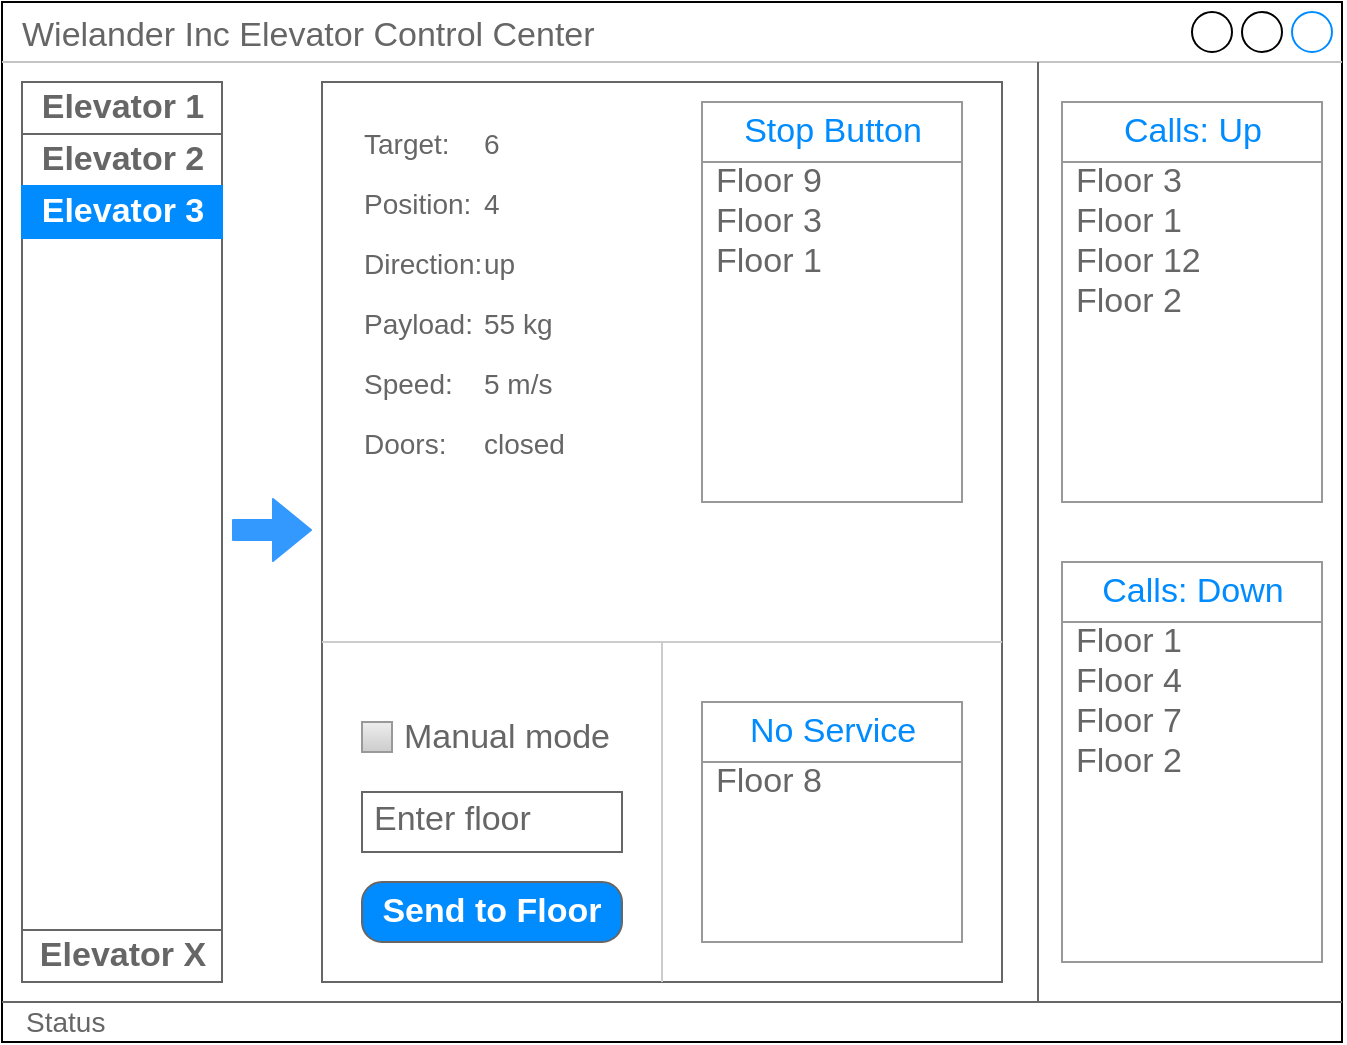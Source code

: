 <mxfile version="14.0.0" type="google"><diagram id="PQNQHYvqHycW9DMmjUgI" name="Page-1"><mxGraphModel dx="1178" dy="609" grid="1" gridSize="10" guides="1" tooltips="1" connect="1" arrows="1" fold="1" page="1" pageScale="1" pageWidth="620" pageHeight="400" math="0" shadow="0"><root><mxCell id="0"/><mxCell id="1" parent="0"/><mxCell id="LNMxJU5vWmfZRi1nmGyG-1" value="Wielander Inc Elevator Control Center" style="strokeWidth=1;shadow=0;dashed=0;align=center;html=1;shape=mxgraph.mockup.containers.window;align=left;verticalAlign=top;spacingLeft=8;strokeColor2=#008cff;strokeColor3=#c4c4c4;fontColor=#666666;mainText=;fontSize=17;labelBackgroundColor=none;" parent="1" vertex="1"><mxGeometry x="10" y="10" width="670" height="520" as="geometry"/></mxCell><mxCell id="hTdMyycVaCwf7Xpm1s4O-20" value="" style="rounded=0;whiteSpace=wrap;html=1;fillColor=none;strokeColor=#666666;" vertex="1" parent="1"><mxGeometry x="170" y="50" width="340" height="450" as="geometry"/></mxCell><mxCell id="LNMxJU5vWmfZRi1nmGyG-2" value="" style="strokeWidth=1;shadow=0;dashed=0;align=center;html=1;shape=mxgraph.mockup.containers.rrect;rSize=0;strokeColor=#666666;" parent="1" vertex="1"><mxGeometry x="20" y="50" width="100" height="450" as="geometry"/></mxCell><mxCell id="LNMxJU5vWmfZRi1nmGyG-3" value="Elevator 1" style="strokeColor=inherit;fillColor=inherit;gradientColor=inherit;strokeWidth=1;shadow=0;dashed=0;align=center;html=1;shape=mxgraph.mockup.containers.rrect;rSize=0;fontSize=17;fontColor=#666666;fontStyle=1;resizeWidth=1;" parent="LNMxJU5vWmfZRi1nmGyG-2" vertex="1"><mxGeometry width="100" height="26" relative="1" as="geometry"/></mxCell><mxCell id="LNMxJU5vWmfZRi1nmGyG-4" value="Elevator 2" style="strokeColor=inherit;fillColor=inherit;gradientColor=inherit;strokeWidth=1;shadow=0;dashed=0;align=center;html=1;shape=mxgraph.mockup.containers.rrect;rSize=0;fontSize=17;fontColor=#666666;fontStyle=1;resizeWidth=1;" parent="LNMxJU5vWmfZRi1nmGyG-2" vertex="1"><mxGeometry width="100" height="26" relative="1" as="geometry"><mxPoint y="26" as="offset"/></mxGeometry></mxCell><mxCell id="LNMxJU5vWmfZRi1nmGyG-5" value="Elevator 3" style="strokeWidth=1;shadow=0;dashed=0;align=center;html=1;shape=mxgraph.mockup.containers.rrect;rSize=0;fontSize=17;fontColor=#ffffff;fontStyle=1;fillColor=#008cff;strokeColor=#008cff;resizeWidth=1;" parent="LNMxJU5vWmfZRi1nmGyG-2" vertex="1"><mxGeometry width="100" height="26" relative="1" as="geometry"><mxPoint y="52" as="offset"/></mxGeometry></mxCell><mxCell id="LNMxJU5vWmfZRi1nmGyG-6" value="Elevator X" style="strokeColor=inherit;fillColor=inherit;gradientColor=inherit;strokeWidth=1;shadow=0;dashed=0;align=center;html=1;shape=mxgraph.mockup.containers.rrect;rSize=0;fontSize=17;fontColor=#666666;fontStyle=1;resizeWidth=1;" parent="LNMxJU5vWmfZRi1nmGyG-2" vertex="1"><mxGeometry y="1" width="100" height="26" relative="1" as="geometry"><mxPoint y="-26" as="offset"/></mxGeometry></mxCell><mxCell id="F4gwCYwo4Am4v6pRvt3W-1" value="" style="shape=flexArrow;endArrow=classic;html=1;width=2.419;endSize=1.484;endWidth=2.674;strokeColor=#666666;" parent="1" edge="1"><mxGeometry width="50" height="50" relative="1" as="geometry"><mxPoint x="436" y="97" as="sourcePoint"/><mxPoint x="436" y="82" as="targetPoint"/></mxGeometry></mxCell><mxCell id="F4gwCYwo4Am4v6pRvt3W-2" value="" style="shape=flexArrow;endArrow=classic;html=1;width=2.419;endSize=1.484;endWidth=2.674;strokeColor=#666666;" parent="1" edge="1"><mxGeometry width="50" height="50" relative="1" as="geometry"><mxPoint x="435" y="143" as="sourcePoint"/><mxPoint x="435" y="156" as="targetPoint"/></mxGeometry></mxCell><mxCell id="F4gwCYwo4Am4v6pRvt3W-5" value="" style="group" parent="1" vertex="1" connectable="0"><mxGeometry x="189" y="71" width="360" height="360" as="geometry"/></mxCell><mxCell id="LNMxJU5vWmfZRi1nmGyG-57" value="" style="group;fontSize=12;" parent="F4gwCYwo4Am4v6pRvt3W-5" vertex="1" connectable="0"><mxGeometry y="30" width="360" height="330" as="geometry"/></mxCell><mxCell id="LNMxJU5vWmfZRi1nmGyG-28" value="Position:" style="text;html=1;strokeColor=none;fillColor=none;align=left;verticalAlign=middle;whiteSpace=wrap;rounded=0;fontSize=14;fontColor=#666666;" parent="LNMxJU5vWmfZRi1nmGyG-57" vertex="1"><mxGeometry width="40" height="20" as="geometry"/></mxCell><mxCell id="LNMxJU5vWmfZRi1nmGyG-30" value="Direction:" style="text;html=1;strokeColor=none;fillColor=none;align=left;verticalAlign=middle;whiteSpace=wrap;rounded=0;fontSize=14;fontColor=#666666;" parent="LNMxJU5vWmfZRi1nmGyG-57" vertex="1"><mxGeometry y="30" width="40" height="20" as="geometry"/></mxCell><mxCell id="LNMxJU5vWmfZRi1nmGyG-31" value="Payload:" style="text;html=1;strokeColor=none;fillColor=none;align=left;verticalAlign=middle;whiteSpace=wrap;rounded=0;fontSize=14;fontColor=#666666;" parent="LNMxJU5vWmfZRi1nmGyG-57" vertex="1"><mxGeometry y="60" width="40" height="20" as="geometry"/></mxCell><mxCell id="LNMxJU5vWmfZRi1nmGyG-32" value="Speed:" style="text;html=1;strokeColor=none;fillColor=none;align=left;verticalAlign=middle;whiteSpace=wrap;rounded=0;fontSize=14;fontColor=#666666;" parent="LNMxJU5vWmfZRi1nmGyG-57" vertex="1"><mxGeometry y="90" width="40" height="20" as="geometry"/></mxCell><mxCell id="LNMxJU5vWmfZRi1nmGyG-33" value="Doors:" style="text;html=1;strokeColor=none;fillColor=none;align=left;verticalAlign=middle;whiteSpace=wrap;rounded=0;fontSize=14;fontColor=#666666;" parent="LNMxJU5vWmfZRi1nmGyG-57" vertex="1"><mxGeometry y="120" width="40" height="20" as="geometry"/></mxCell><mxCell id="LNMxJU5vWmfZRi1nmGyG-42" value="4" style="text;html=1;strokeColor=none;fillColor=none;align=left;verticalAlign=middle;whiteSpace=wrap;rounded=0;fontSize=14;fontColor=#666666;" parent="LNMxJU5vWmfZRi1nmGyG-57" vertex="1"><mxGeometry x="60" width="40" height="20" as="geometry"/></mxCell><mxCell id="LNMxJU5vWmfZRi1nmGyG-43" value="up" style="text;html=1;strokeColor=none;fillColor=none;align=left;verticalAlign=middle;whiteSpace=wrap;rounded=0;fontSize=14;fontColor=#666666;" parent="LNMxJU5vWmfZRi1nmGyG-57" vertex="1"><mxGeometry x="60" y="30" width="40" height="20" as="geometry"/></mxCell><mxCell id="LNMxJU5vWmfZRi1nmGyG-45" value="55 kg" style="text;html=1;strokeColor=none;fillColor=none;align=left;verticalAlign=middle;whiteSpace=wrap;rounded=0;fontSize=14;fontColor=#666666;" parent="LNMxJU5vWmfZRi1nmGyG-57" vertex="1"><mxGeometry x="60" y="60" width="40" height="20" as="geometry"/></mxCell><mxCell id="LNMxJU5vWmfZRi1nmGyG-46" value="5 m/s" style="text;html=1;strokeColor=none;fillColor=none;align=left;verticalAlign=middle;whiteSpace=wrap;rounded=0;fontSize=14;fontColor=#666666;" parent="LNMxJU5vWmfZRi1nmGyG-57" vertex="1"><mxGeometry x="60" y="90" width="40" height="20" as="geometry"/></mxCell><mxCell id="LNMxJU5vWmfZRi1nmGyG-47" value="closed" style="text;html=1;strokeColor=none;fillColor=none;align=left;verticalAlign=middle;whiteSpace=wrap;rounded=0;fontSize=14;fontColor=#666666;" parent="LNMxJU5vWmfZRi1nmGyG-57" vertex="1"><mxGeometry x="60" y="120" width="40" height="20" as="geometry"/></mxCell><mxCell id="F4gwCYwo4Am4v6pRvt3W-3" value="Target:&amp;nbsp;" style="text;html=1;strokeColor=none;fillColor=none;align=left;verticalAlign=middle;whiteSpace=wrap;rounded=0;fontSize=14;fontColor=#666666;" parent="F4gwCYwo4Am4v6pRvt3W-5" vertex="1"><mxGeometry width="40" height="20" as="geometry"/></mxCell><mxCell id="F4gwCYwo4Am4v6pRvt3W-4" value="6" style="text;html=1;strokeColor=none;fillColor=none;align=left;verticalAlign=middle;whiteSpace=wrap;rounded=0;fontSize=14;fontColor=#666666;" parent="F4gwCYwo4Am4v6pRvt3W-5" vertex="1"><mxGeometry x="60" width="40" height="20" as="geometry"/></mxCell><mxCell id="LNMxJU5vWmfZRi1nmGyG-35" value="" style="strokeWidth=1;shadow=0;dashed=0;align=center;html=1;shape=mxgraph.mockup.forms.rrect;rSize=0;strokeColor=#999999;fillColor=#ffffff;" parent="1" vertex="1"><mxGeometry x="360" y="60" width="130" height="200" as="geometry"/></mxCell><mxCell id="LNMxJU5vWmfZRi1nmGyG-36" value="Stop Button" style="strokeWidth=1;shadow=0;dashed=0;align=center;html=1;shape=mxgraph.mockup.forms.rrect;rSize=0;strokeColor=#999999;fontColor=#008cff;fontSize=17;fillColor=#ffffff;resizeWidth=1;" parent="LNMxJU5vWmfZRi1nmGyG-35" vertex="1"><mxGeometry width="130" height="30" relative="1" as="geometry"/></mxCell><mxCell id="LNMxJU5vWmfZRi1nmGyG-37" value="Floor 9&amp;nbsp;" style="strokeWidth=1;shadow=0;dashed=0;align=center;html=1;shape=mxgraph.mockup.forms.anchor;fontSize=17;fontColor=#666666;align=left;spacingLeft=5;resizeWidth=1;" parent="LNMxJU5vWmfZRi1nmGyG-35" vertex="1"><mxGeometry width="130" height="20" relative="1" as="geometry"><mxPoint y="30" as="offset"/></mxGeometry></mxCell><mxCell id="LNMxJU5vWmfZRi1nmGyG-38" value="Floor 3" style="strokeWidth=1;shadow=0;dashed=0;align=center;html=1;shape=mxgraph.mockup.forms.anchor;fontSize=17;fontColor=#666666;align=left;spacingLeft=5;resizeWidth=1;" parent="LNMxJU5vWmfZRi1nmGyG-35" vertex="1"><mxGeometry width="130" height="20" relative="1" as="geometry"><mxPoint y="50" as="offset"/></mxGeometry></mxCell><mxCell id="LNMxJU5vWmfZRi1nmGyG-39" value="Floor 1" style="strokeWidth=1;shadow=0;dashed=0;align=center;html=1;shape=mxgraph.mockup.forms.rrect;rSize=0;fontSize=17;fontColor=#666666;align=left;spacingLeft=5;strokeColor=none;resizeWidth=1;fillColor=none;" parent="LNMxJU5vWmfZRi1nmGyG-35" vertex="1"><mxGeometry width="130" height="20" relative="1" as="geometry"><mxPoint y="70" as="offset"/></mxGeometry></mxCell><mxCell id="F4gwCYwo4Am4v6pRvt3W-14" value="" style="strokeWidth=1;shadow=0;dashed=0;align=center;html=1;shape=mxgraph.mockup.forms.rrect;rSize=0;strokeColor=#999999;fillColor=#ffffff;" parent="1" vertex="1"><mxGeometry x="540" y="60" width="130" height="200" as="geometry"/></mxCell><mxCell id="F4gwCYwo4Am4v6pRvt3W-15" value="Calls: Up" style="strokeWidth=1;shadow=0;dashed=0;align=center;html=1;shape=mxgraph.mockup.forms.rrect;rSize=0;strokeColor=#999999;fontColor=#008cff;fontSize=17;fillColor=#ffffff;resizeWidth=1;" parent="F4gwCYwo4Am4v6pRvt3W-14" vertex="1"><mxGeometry width="130" height="30" relative="1" as="geometry"/></mxCell><mxCell id="F4gwCYwo4Am4v6pRvt3W-16" value="Floor 3&amp;nbsp;" style="strokeWidth=1;shadow=0;dashed=0;align=center;html=1;shape=mxgraph.mockup.forms.anchor;fontSize=17;fontColor=#666666;align=left;spacingLeft=5;resizeWidth=1;" parent="F4gwCYwo4Am4v6pRvt3W-14" vertex="1"><mxGeometry width="130" height="20" relative="1" as="geometry"><mxPoint y="30" as="offset"/></mxGeometry></mxCell><mxCell id="F4gwCYwo4Am4v6pRvt3W-17" value="Floor 1" style="strokeWidth=1;shadow=0;dashed=0;align=center;html=1;shape=mxgraph.mockup.forms.anchor;fontSize=17;fontColor=#666666;align=left;spacingLeft=5;resizeWidth=1;" parent="F4gwCYwo4Am4v6pRvt3W-14" vertex="1"><mxGeometry width="130" height="20" relative="1" as="geometry"><mxPoint y="50" as="offset"/></mxGeometry></mxCell><mxCell id="F4gwCYwo4Am4v6pRvt3W-18" value="Floor 12" style="strokeWidth=1;shadow=0;dashed=0;align=center;html=1;shape=mxgraph.mockup.forms.rrect;rSize=0;fontSize=17;fontColor=#666666;align=left;spacingLeft=5;strokeColor=none;resizeWidth=1;fillColor=none;" parent="F4gwCYwo4Am4v6pRvt3W-14" vertex="1"><mxGeometry width="130" height="20" relative="1" as="geometry"><mxPoint y="70" as="offset"/></mxGeometry></mxCell><mxCell id="F4gwCYwo4Am4v6pRvt3W-19" value="Floor 2&amp;nbsp;" style="strokeWidth=1;shadow=0;dashed=0;align=center;html=1;shape=mxgraph.mockup.forms.anchor;fontSize=17;fontColor=#666666;align=left;spacingLeft=5;resizeWidth=1;" parent="F4gwCYwo4Am4v6pRvt3W-14" vertex="1"><mxGeometry width="130" height="20" relative="1" as="geometry"><mxPoint y="90" as="offset"/></mxGeometry></mxCell><mxCell id="F4gwCYwo4Am4v6pRvt3W-20" value="" style="strokeWidth=1;shadow=0;dashed=0;align=center;html=1;shape=mxgraph.mockup.forms.rrect;rSize=0;strokeColor=#999999;fillColor=#ffffff;" parent="1" vertex="1"><mxGeometry x="540" y="290" width="130" height="200" as="geometry"/></mxCell><mxCell id="F4gwCYwo4Am4v6pRvt3W-21" value="Calls: Down" style="strokeWidth=1;shadow=0;dashed=0;align=center;html=1;shape=mxgraph.mockup.forms.rrect;rSize=0;strokeColor=#999999;fontColor=#008cff;fontSize=17;fillColor=#ffffff;resizeWidth=1;" parent="F4gwCYwo4Am4v6pRvt3W-20" vertex="1"><mxGeometry width="130" height="30" relative="1" as="geometry"/></mxCell><mxCell id="F4gwCYwo4Am4v6pRvt3W-22" value="Floor 1&amp;nbsp;" style="strokeWidth=1;shadow=0;dashed=0;align=center;html=1;shape=mxgraph.mockup.forms.anchor;fontSize=17;fontColor=#666666;align=left;spacingLeft=5;resizeWidth=1;" parent="F4gwCYwo4Am4v6pRvt3W-20" vertex="1"><mxGeometry width="130" height="20" relative="1" as="geometry"><mxPoint y="30" as="offset"/></mxGeometry></mxCell><mxCell id="F4gwCYwo4Am4v6pRvt3W-23" value="Floor 4" style="strokeWidth=1;shadow=0;dashed=0;align=center;html=1;shape=mxgraph.mockup.forms.anchor;fontSize=17;fontColor=#666666;align=left;spacingLeft=5;resizeWidth=1;" parent="F4gwCYwo4Am4v6pRvt3W-20" vertex="1"><mxGeometry width="130" height="20" relative="1" as="geometry"><mxPoint y="50" as="offset"/></mxGeometry></mxCell><mxCell id="F4gwCYwo4Am4v6pRvt3W-24" value="Floor 7" style="strokeWidth=1;shadow=0;dashed=0;align=center;html=1;shape=mxgraph.mockup.forms.rrect;rSize=0;fontSize=17;fontColor=#666666;align=left;spacingLeft=5;strokeColor=none;resizeWidth=1;fillColor=none;" parent="F4gwCYwo4Am4v6pRvt3W-20" vertex="1"><mxGeometry width="130" height="20" relative="1" as="geometry"><mxPoint y="70" as="offset"/></mxGeometry></mxCell><mxCell id="F4gwCYwo4Am4v6pRvt3W-25" value="Floor 2&amp;nbsp;" style="strokeWidth=1;shadow=0;dashed=0;align=center;html=1;shape=mxgraph.mockup.forms.anchor;fontSize=17;fontColor=#666666;align=left;spacingLeft=5;resizeWidth=1;" parent="F4gwCYwo4Am4v6pRvt3W-20" vertex="1"><mxGeometry width="130" height="20" relative="1" as="geometry"><mxPoint y="90" as="offset"/></mxGeometry></mxCell><mxCell id="hTdMyycVaCwf7Xpm1s4O-1" value="" style="endArrow=none;html=1;strokeColor=#666666;" edge="1" parent="1"><mxGeometry width="50" height="50" relative="1" as="geometry"><mxPoint x="528" y="510" as="sourcePoint"/><mxPoint x="528" y="40" as="targetPoint"/></mxGeometry></mxCell><mxCell id="hTdMyycVaCwf7Xpm1s4O-8" value="Status" style="text;html=1;strokeColor=none;fillColor=none;align=left;verticalAlign=middle;whiteSpace=wrap;rounded=0;fontSize=14;fontColor=#666666;" vertex="1" parent="1"><mxGeometry x="20" y="510" width="40" height="20" as="geometry"/></mxCell><mxCell id="hTdMyycVaCwf7Xpm1s4O-10" value="" style="endArrow=none;html=1;strokeColor=#666666;" edge="1" parent="1"><mxGeometry width="50" height="50" relative="1" as="geometry"><mxPoint x="10" y="510" as="sourcePoint"/><mxPoint x="680" y="510" as="targetPoint"/></mxGeometry></mxCell><mxCell id="F4gwCYwo4Am4v6pRvt3W-8" value="" style="strokeWidth=1;shadow=0;dashed=0;align=center;html=1;shape=mxgraph.mockup.forms.rrect;rSize=0;strokeColor=#999999;fillColor=#ffffff;" parent="1" vertex="1"><mxGeometry x="360" y="360" width="130" height="120" as="geometry"/></mxCell><mxCell id="F4gwCYwo4Am4v6pRvt3W-9" value="No Service" style="strokeWidth=1;shadow=0;dashed=0;align=center;html=1;shape=mxgraph.mockup.forms.rrect;rSize=0;strokeColor=#999999;fontColor=#008cff;fontSize=17;fillColor=#ffffff;resizeWidth=1;" parent="F4gwCYwo4Am4v6pRvt3W-8" vertex="1"><mxGeometry width="130" height="30" relative="1" as="geometry"/></mxCell><mxCell id="F4gwCYwo4Am4v6pRvt3W-10" value="Floor 8&amp;nbsp;" style="strokeWidth=1;shadow=0;dashed=0;align=center;html=1;shape=mxgraph.mockup.forms.anchor;fontSize=17;fontColor=#666666;align=left;spacingLeft=5;resizeWidth=1;" parent="F4gwCYwo4Am4v6pRvt3W-8" vertex="1"><mxGeometry width="130" height="20" relative="1" as="geometry"><mxPoint y="30" as="offset"/></mxGeometry></mxCell><mxCell id="LNMxJU5vWmfZRi1nmGyG-48" value="Send to Floor" style="strokeWidth=1;shadow=0;dashed=0;align=center;html=1;shape=mxgraph.mockup.buttons.button;strokeColor=#666666;fontColor=#ffffff;mainText=;buttonStyle=round;fontSize=17;fontStyle=1;fillColor=#008cff;whiteSpace=wrap;" parent="1" vertex="1"><mxGeometry x="190" y="450" width="130" height="30" as="geometry"/></mxCell><mxCell id="LNMxJU5vWmfZRi1nmGyG-50" value="Enter floor" style="strokeWidth=1;shadow=0;dashed=0;align=center;html=1;shape=mxgraph.mockup.text.textBox;fontColor=#666666;align=left;fontSize=17;spacingLeft=4;spacingTop=-3;strokeColor=#666666;mainText=" parent="1" vertex="1"><mxGeometry x="190" y="405" width="130" height="30" as="geometry"/></mxCell><mxCell id="hTdMyycVaCwf7Xpm1s4O-3" value="Manual mode" style="strokeWidth=1;shadow=0;dashed=0;align=center;html=1;shape=mxgraph.mockup.forms.rrect;rSize=0;fillColor=#eeeeee;strokeColor=#999999;gradientColor=#cccccc;align=left;spacingLeft=4;fontSize=17;fontColor=#666666;labelPosition=right;" vertex="1" parent="1"><mxGeometry x="190" y="370" width="15" height="15" as="geometry"/></mxCell><mxCell id="hTdMyycVaCwf7Xpm1s4O-21" value="" style="shape=flexArrow;endArrow=classic;html=1;strokeColor=#3399FF;fillColor=#3399FF;" edge="1" parent="1"><mxGeometry width="50" height="50" relative="1" as="geometry"><mxPoint x="125" y="274" as="sourcePoint"/><mxPoint x="165" y="274" as="targetPoint"/></mxGeometry></mxCell><mxCell id="hTdMyycVaCwf7Xpm1s4O-22" value="" style="endArrow=none;html=1;strokeColor=#CCCCCC;" edge="1" parent="1"><mxGeometry width="50" height="50" relative="1" as="geometry"><mxPoint x="340" y="500" as="sourcePoint"/><mxPoint x="340" y="330" as="targetPoint"/></mxGeometry></mxCell><mxCell id="hTdMyycVaCwf7Xpm1s4O-23" value="" style="endArrow=none;html=1;strokeColor=#CCCCCC;" edge="1" parent="1"><mxGeometry width="50" height="50" relative="1" as="geometry"><mxPoint x="170" y="330" as="sourcePoint"/><mxPoint x="510" y="330" as="targetPoint"/></mxGeometry></mxCell></root></mxGraphModel></diagram></mxfile>